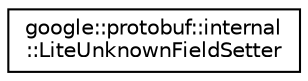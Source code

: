 digraph "类继承关系图"
{
 // LATEX_PDF_SIZE
  edge [fontname="Helvetica",fontsize="10",labelfontname="Helvetica",labelfontsize="10"];
  node [fontname="Helvetica",fontsize="10",shape=record];
  rankdir="LR";
  Node0 [label="google::protobuf::internal\l::LiteUnknownFieldSetter",height=0.2,width=0.4,color="black", fillcolor="white", style="filled",URL="$classgoogle_1_1protobuf_1_1internal_1_1LiteUnknownFieldSetter.html",tooltip=" "];
}
